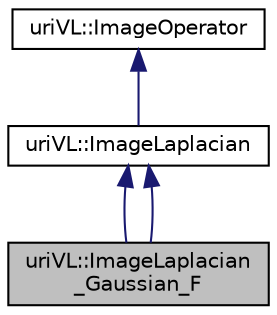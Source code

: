 digraph "uriVL::ImageLaplacian_Gaussian_F"
{
  edge [fontname="Helvetica",fontsize="10",labelfontname="Helvetica",labelfontsize="10"];
  node [fontname="Helvetica",fontsize="10",shape=record];
  Node1 [label="uriVL::ImageLaplacian\l_Gaussian_F",height=0.2,width=0.4,color="black", fillcolor="grey75", style="filled", fontcolor="black"];
  Node2 -> Node1 [dir="back",color="midnightblue",fontsize="10",style="solid",fontname="Helvetica"];
  Node2 [label="uriVL::ImageLaplacian",height=0.2,width=0.4,color="black", fillcolor="white", style="filled",URL="$classuriVL_1_1ImageLaplacian.html",tooltip="Operator that computes the Laplacian of a raster image. "];
  Node3 -> Node2 [dir="back",color="midnightblue",fontsize="10",style="solid",fontname="Helvetica"];
  Node3 [label="uriVL::ImageOperator",height=0.2,width=0.4,color="black", fillcolor="white", style="filled",URL="$classuriVL_1_1ImageOperator.html",tooltip="Virtual parent class for all image operators (operators that are applied to a raster image and produc..."];
  Node2 -> Node1 [dir="back",color="midnightblue",fontsize="10",style="solid",fontname="Helvetica"];
}
